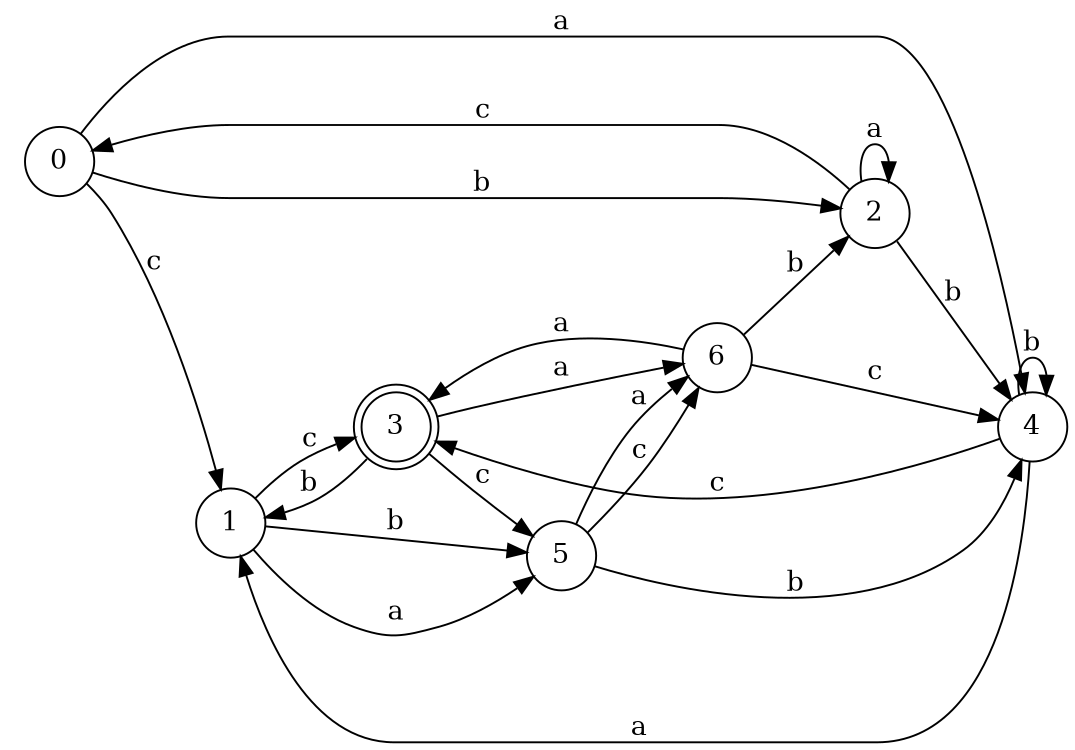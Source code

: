 digraph n6_7 {
__start0 [label="" shape="none"];

rankdir=LR;
size="8,5";

s0 [style="filled", color="black", fillcolor="white" shape="circle", label="0"];
s1 [style="filled", color="black", fillcolor="white" shape="circle", label="1"];
s2 [style="filled", color="black", fillcolor="white" shape="circle", label="2"];
s3 [style="rounded,filled", color="black", fillcolor="white" shape="doublecircle", label="3"];
s4 [style="filled", color="black", fillcolor="white" shape="circle", label="4"];
s5 [style="filled", color="black", fillcolor="white" shape="circle", label="5"];
s6 [style="filled", color="black", fillcolor="white" shape="circle", label="6"];
s0 -> s4 [label="a"];
s0 -> s2 [label="b"];
s0 -> s1 [label="c"];
s1 -> s5 [label="a"];
s1 -> s5 [label="b"];
s1 -> s3 [label="c"];
s2 -> s2 [label="a"];
s2 -> s4 [label="b"];
s2 -> s0 [label="c"];
s3 -> s6 [label="a"];
s3 -> s1 [label="b"];
s3 -> s5 [label="c"];
s4 -> s1 [label="a"];
s4 -> s4 [label="b"];
s4 -> s3 [label="c"];
s5 -> s6 [label="a"];
s5 -> s4 [label="b"];
s5 -> s6 [label="c"];
s6 -> s3 [label="a"];
s6 -> s2 [label="b"];
s6 -> s4 [label="c"];

}